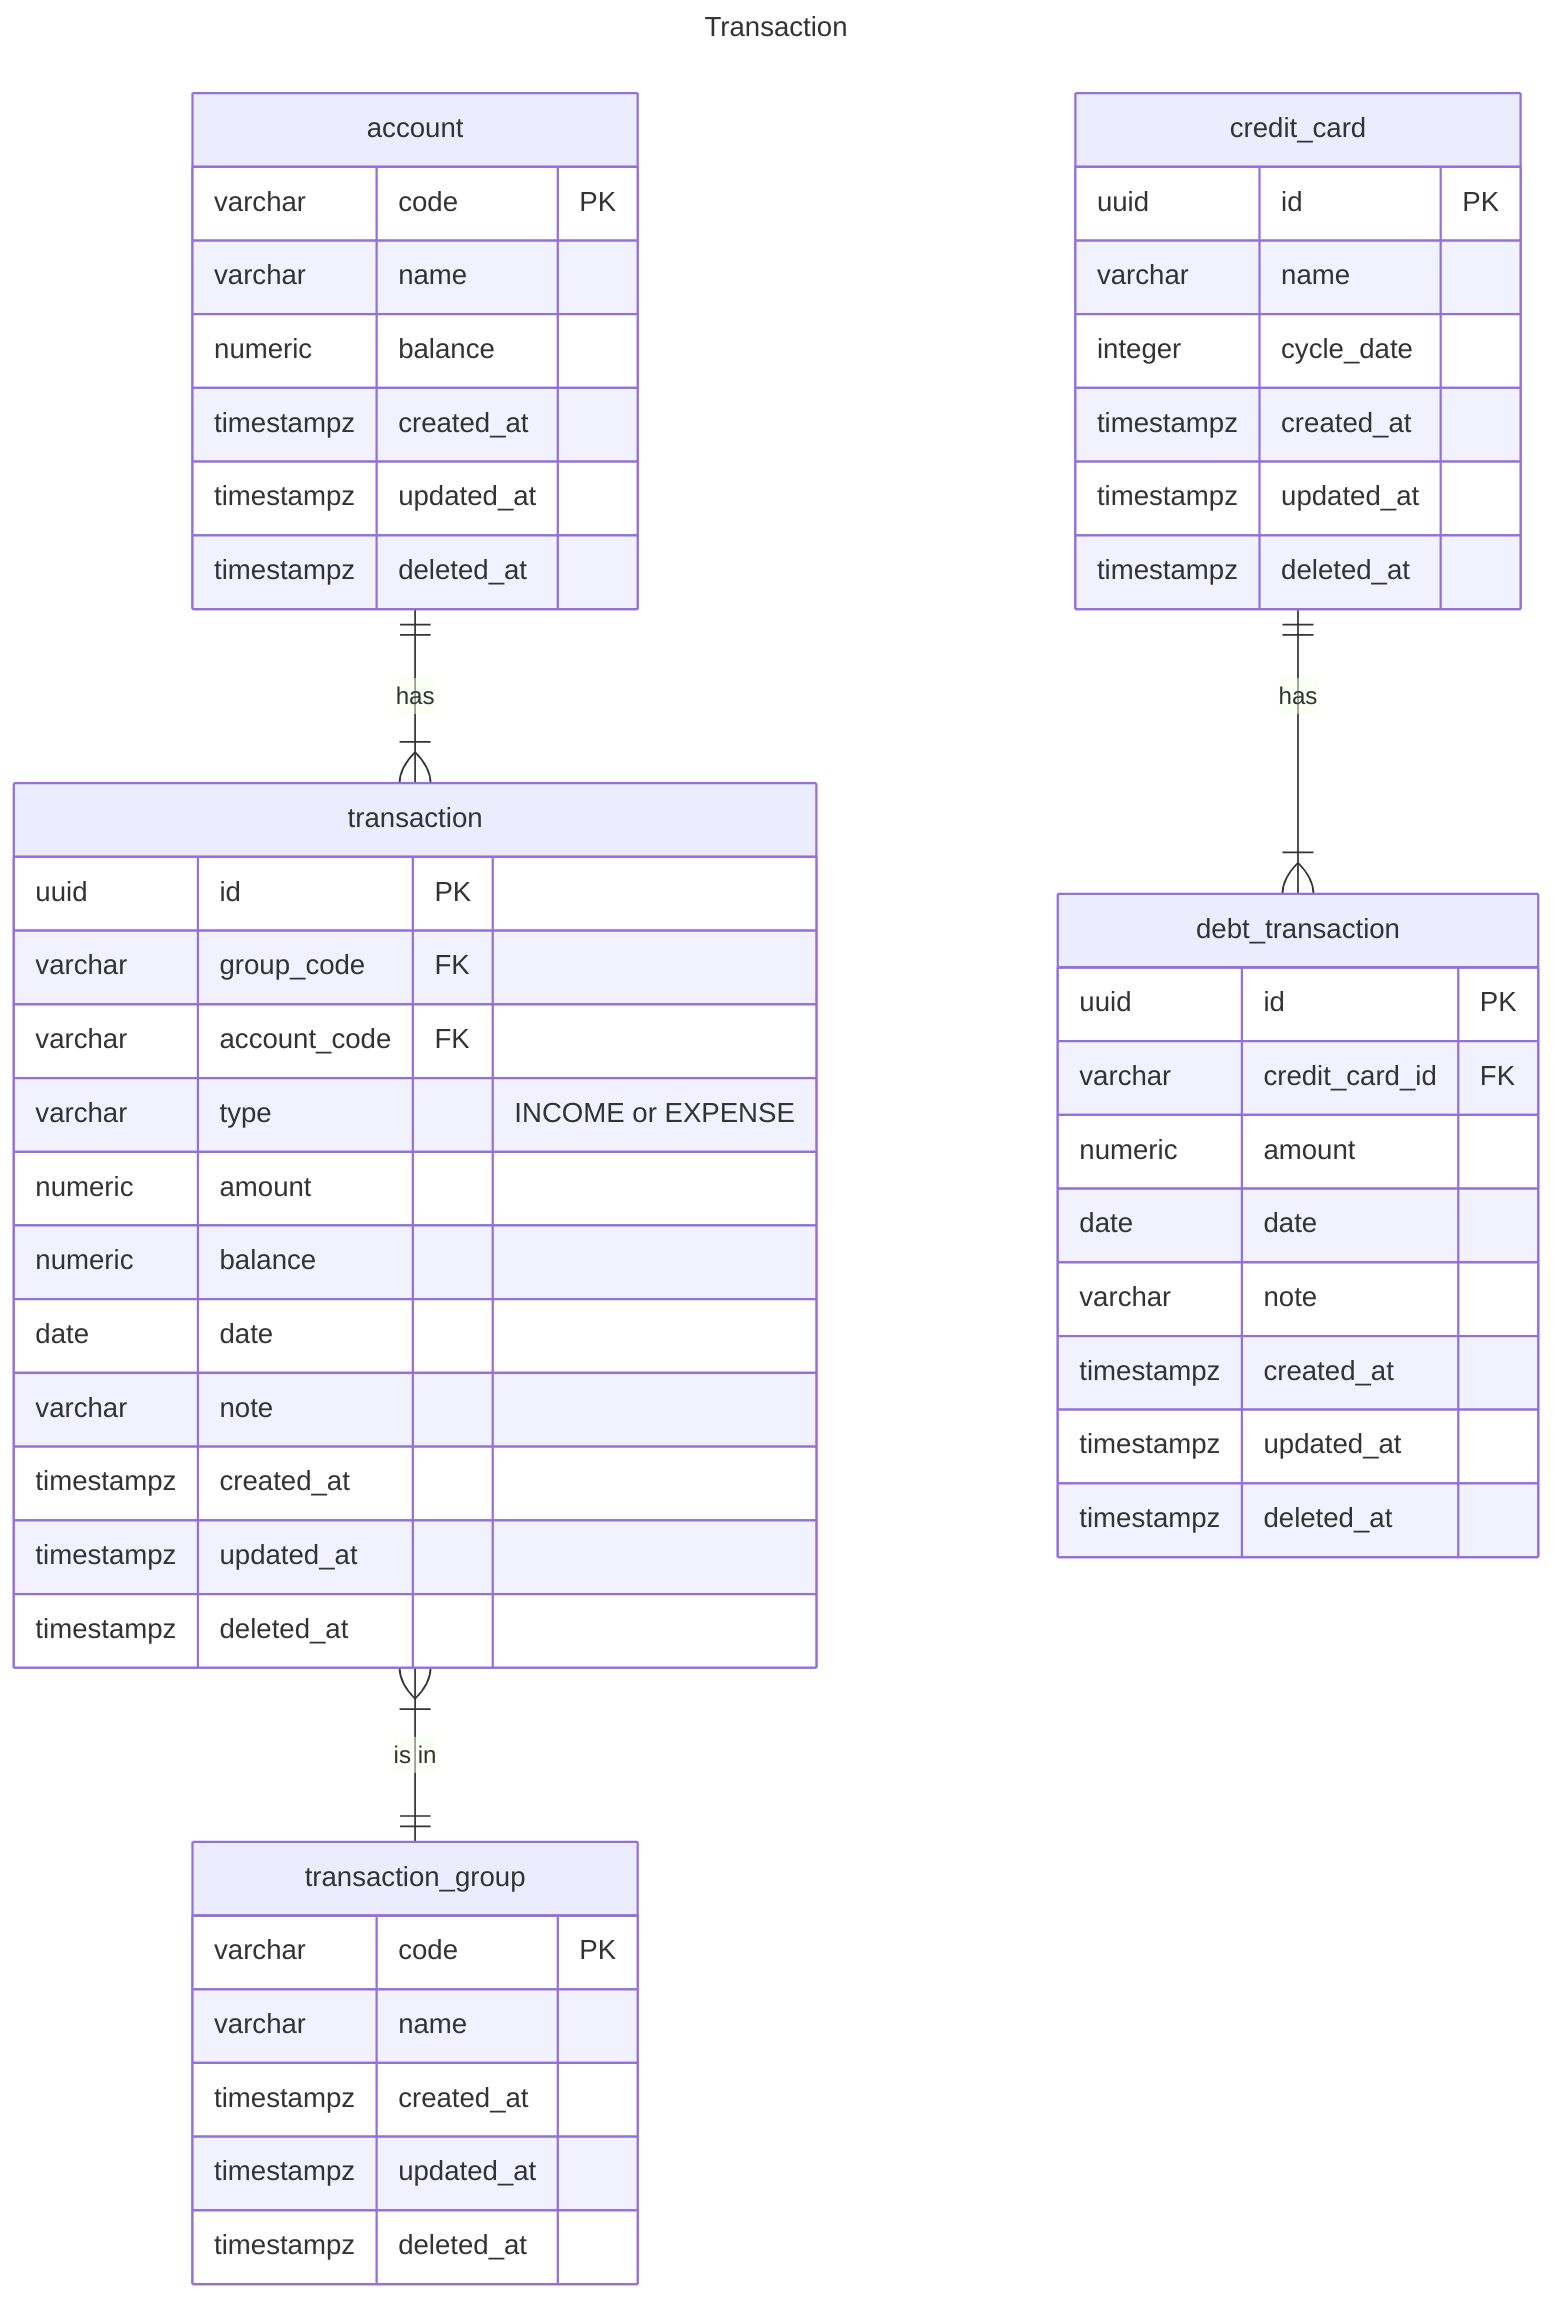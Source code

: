 ---
title: Transaction
---
erDiagram
    account {
        varchar code PK
        varchar name
        numeric balance
        timestampz created_at
        timestampz updated_at
        timestampz deleted_at
    }

    transaction_group {
        varchar code PK
        varchar name
        timestampz created_at
        timestampz updated_at
        timestampz deleted_at
    }

    transaction {
        uuid id PK
        varchar group_code FK
        varchar account_code FK
        varchar type "INCOME or EXPENSE"
        numeric amount
        numeric balance
        date date
        varchar note
        timestampz created_at
        timestampz updated_at
        timestampz deleted_at
    }

    credit_card {
        uuid id PK
        varchar name
        integer cycle_date
        timestampz created_at
        timestampz updated_at
        timestampz deleted_at
    }

    debt_transaction {
        uuid id PK
        varchar credit_card_id FK
        numeric amount
        date date
        varchar note
        timestampz created_at
        timestampz updated_at
        timestampz deleted_at
    }

    account ||--|{ transaction : has
    transaction }|--|| transaction_group : "is in"
    credit_card ||--|{ debt_transaction : has